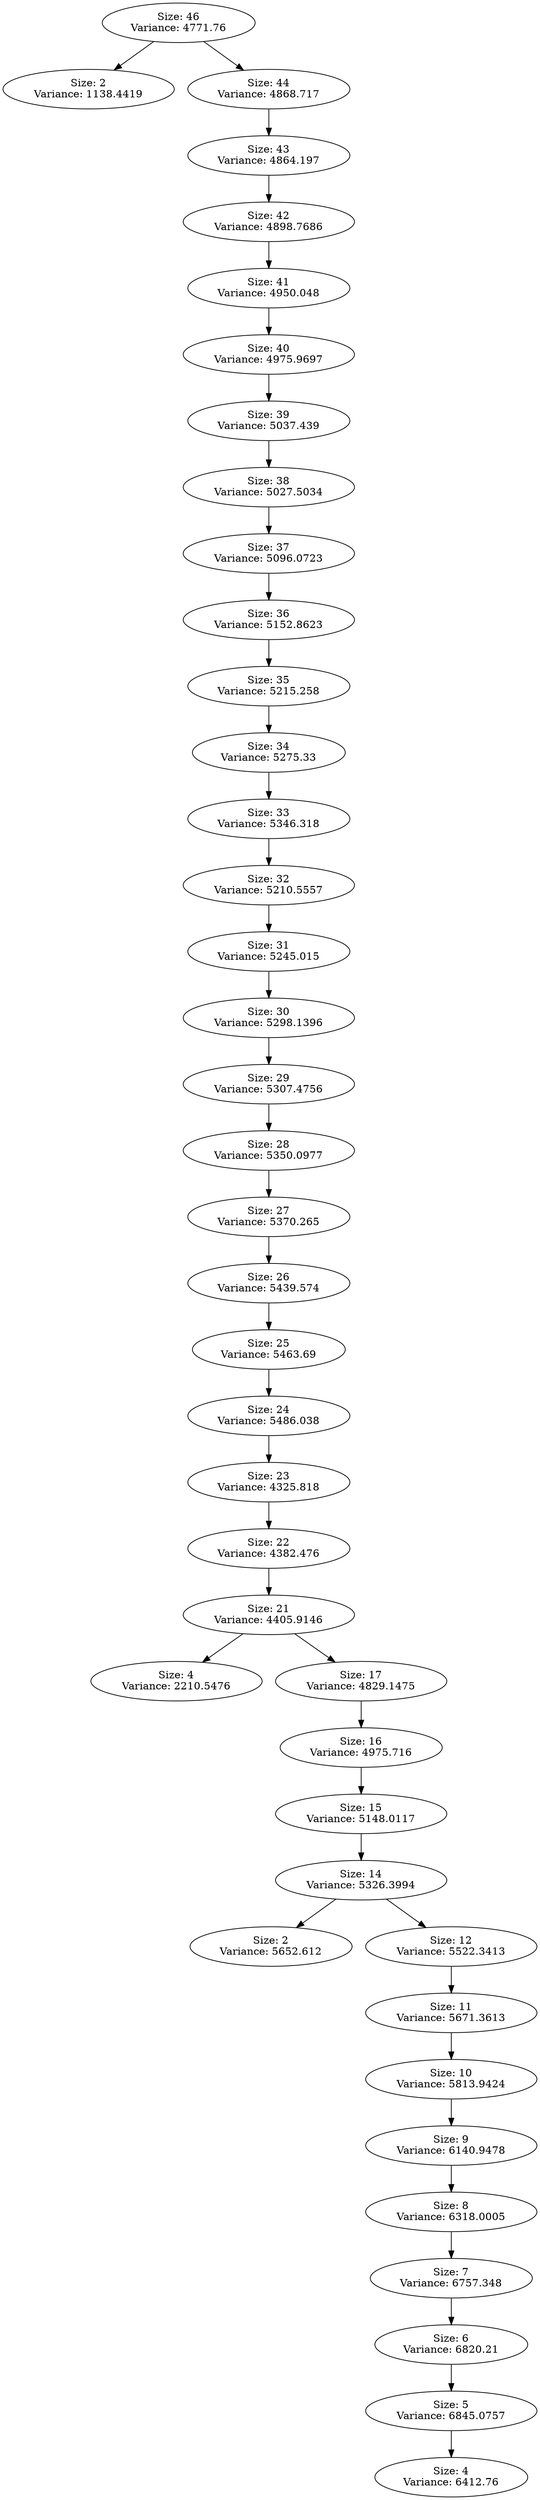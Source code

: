 DIGRAPH G {
"Size: 46\nVariance: 4771.76" -> "Size: 2\nVariance: 1138.4419" L=0;
"Size: 46\nVariance: 4771.76" -> "Size: 44\nVariance: 4868.717" L=0;
"Size: 44\nVariance: 4868.717" -> "Size: 43\nVariance: 4864.197" L=1;
"Size: 43\nVariance: 4864.197" -> "Size: 42\nVariance: 4898.7686" L=2;
"Size: 42\nVariance: 4898.7686" -> "Size: 41\nVariance: 4950.048" L=3;
"Size: 41\nVariance: 4950.048" -> "Size: 40\nVariance: 4975.9697" L=4;
"Size: 40\nVariance: 4975.9697" -> "Size: 39\nVariance: 5037.439" L=5;
"Size: 39\nVariance: 5037.439" -> "Size: 38\nVariance: 5027.5034" L=6;
"Size: 38\nVariance: 5027.5034" -> "Size: 37\nVariance: 5096.0723" L=7;
"Size: 37\nVariance: 5096.0723" -> "Size: 36\nVariance: 5152.8623" L=8;
"Size: 36\nVariance: 5152.8623" -> "Size: 35\nVariance: 5215.258" L=9;
"Size: 35\nVariance: 5215.258" -> "Size: 34\nVariance: 5275.33" L=10;
"Size: 34\nVariance: 5275.33" -> "Size: 33\nVariance: 5346.318" L=11;
"Size: 33\nVariance: 5346.318" -> "Size: 32\nVariance: 5210.5557" L=12;
"Size: 32\nVariance: 5210.5557" -> "Size: 31\nVariance: 5245.015" L=13;
"Size: 31\nVariance: 5245.015" -> "Size: 30\nVariance: 5298.1396" L=14;
"Size: 30\nVariance: 5298.1396" -> "Size: 29\nVariance: 5307.4756" L=15;
"Size: 29\nVariance: 5307.4756" -> "Size: 28\nVariance: 5350.0977" L=16;
"Size: 28\nVariance: 5350.0977" -> "Size: 27\nVariance: 5370.265" L=17;
"Size: 27\nVariance: 5370.265" -> "Size: 26\nVariance: 5439.574" L=18;
"Size: 26\nVariance: 5439.574" -> "Size: 25\nVariance: 5463.69" L=19;
"Size: 25\nVariance: 5463.69" -> "Size: 24\nVariance: 5486.038" L=20;
"Size: 24\nVariance: 5486.038" -> "Size: 23\nVariance: 4325.818" L=21;
"Size: 23\nVariance: 4325.818" -> "Size: 22\nVariance: 4382.476" L=22;
"Size: 22\nVariance: 4382.476" -> "Size: 21\nVariance: 4405.9146" L=23;
"Size: 21\nVariance: 4405.9146" -> "Size: 4\nVariance: 2210.5476" L=24;
"Size: 21\nVariance: 4405.9146" -> "Size: 17\nVariance: 4829.1475" L=24;
"Size: 17\nVariance: 4829.1475" -> "Size: 16\nVariance: 4975.716" L=25;
"Size: 16\nVariance: 4975.716" -> "Size: 15\nVariance: 5148.0117" L=26;
"Size: 15\nVariance: 5148.0117" -> "Size: 14\nVariance: 5326.3994" L=27;
"Size: 14\nVariance: 5326.3994" -> "Size: 2\nVariance: 5652.612" L=28;
"Size: 14\nVariance: 5326.3994" -> "Size: 12\nVariance: 5522.3413" L=28;
"Size: 12\nVariance: 5522.3413" -> "Size: 11\nVariance: 5671.3613" L=29;
"Size: 11\nVariance: 5671.3613" -> "Size: 10\nVariance: 5813.9424" L=30;
"Size: 10\nVariance: 5813.9424" -> "Size: 9\nVariance: 6140.9478" L=31;
"Size: 9\nVariance: 6140.9478" -> "Size: 8\nVariance: 6318.0005" L=32;
"Size: 8\nVariance: 6318.0005" -> "Size: 7\nVariance: 6757.348" L=33;
"Size: 7\nVariance: 6757.348" -> "Size: 6\nVariance: 6820.21" L=34;
"Size: 6\nVariance: 6820.21" -> "Size: 5\nVariance: 6845.0757" L=35;
"Size: 5\nVariance: 6845.0757" -> "Size: 4\nVariance: 6412.76" L=36;
}
